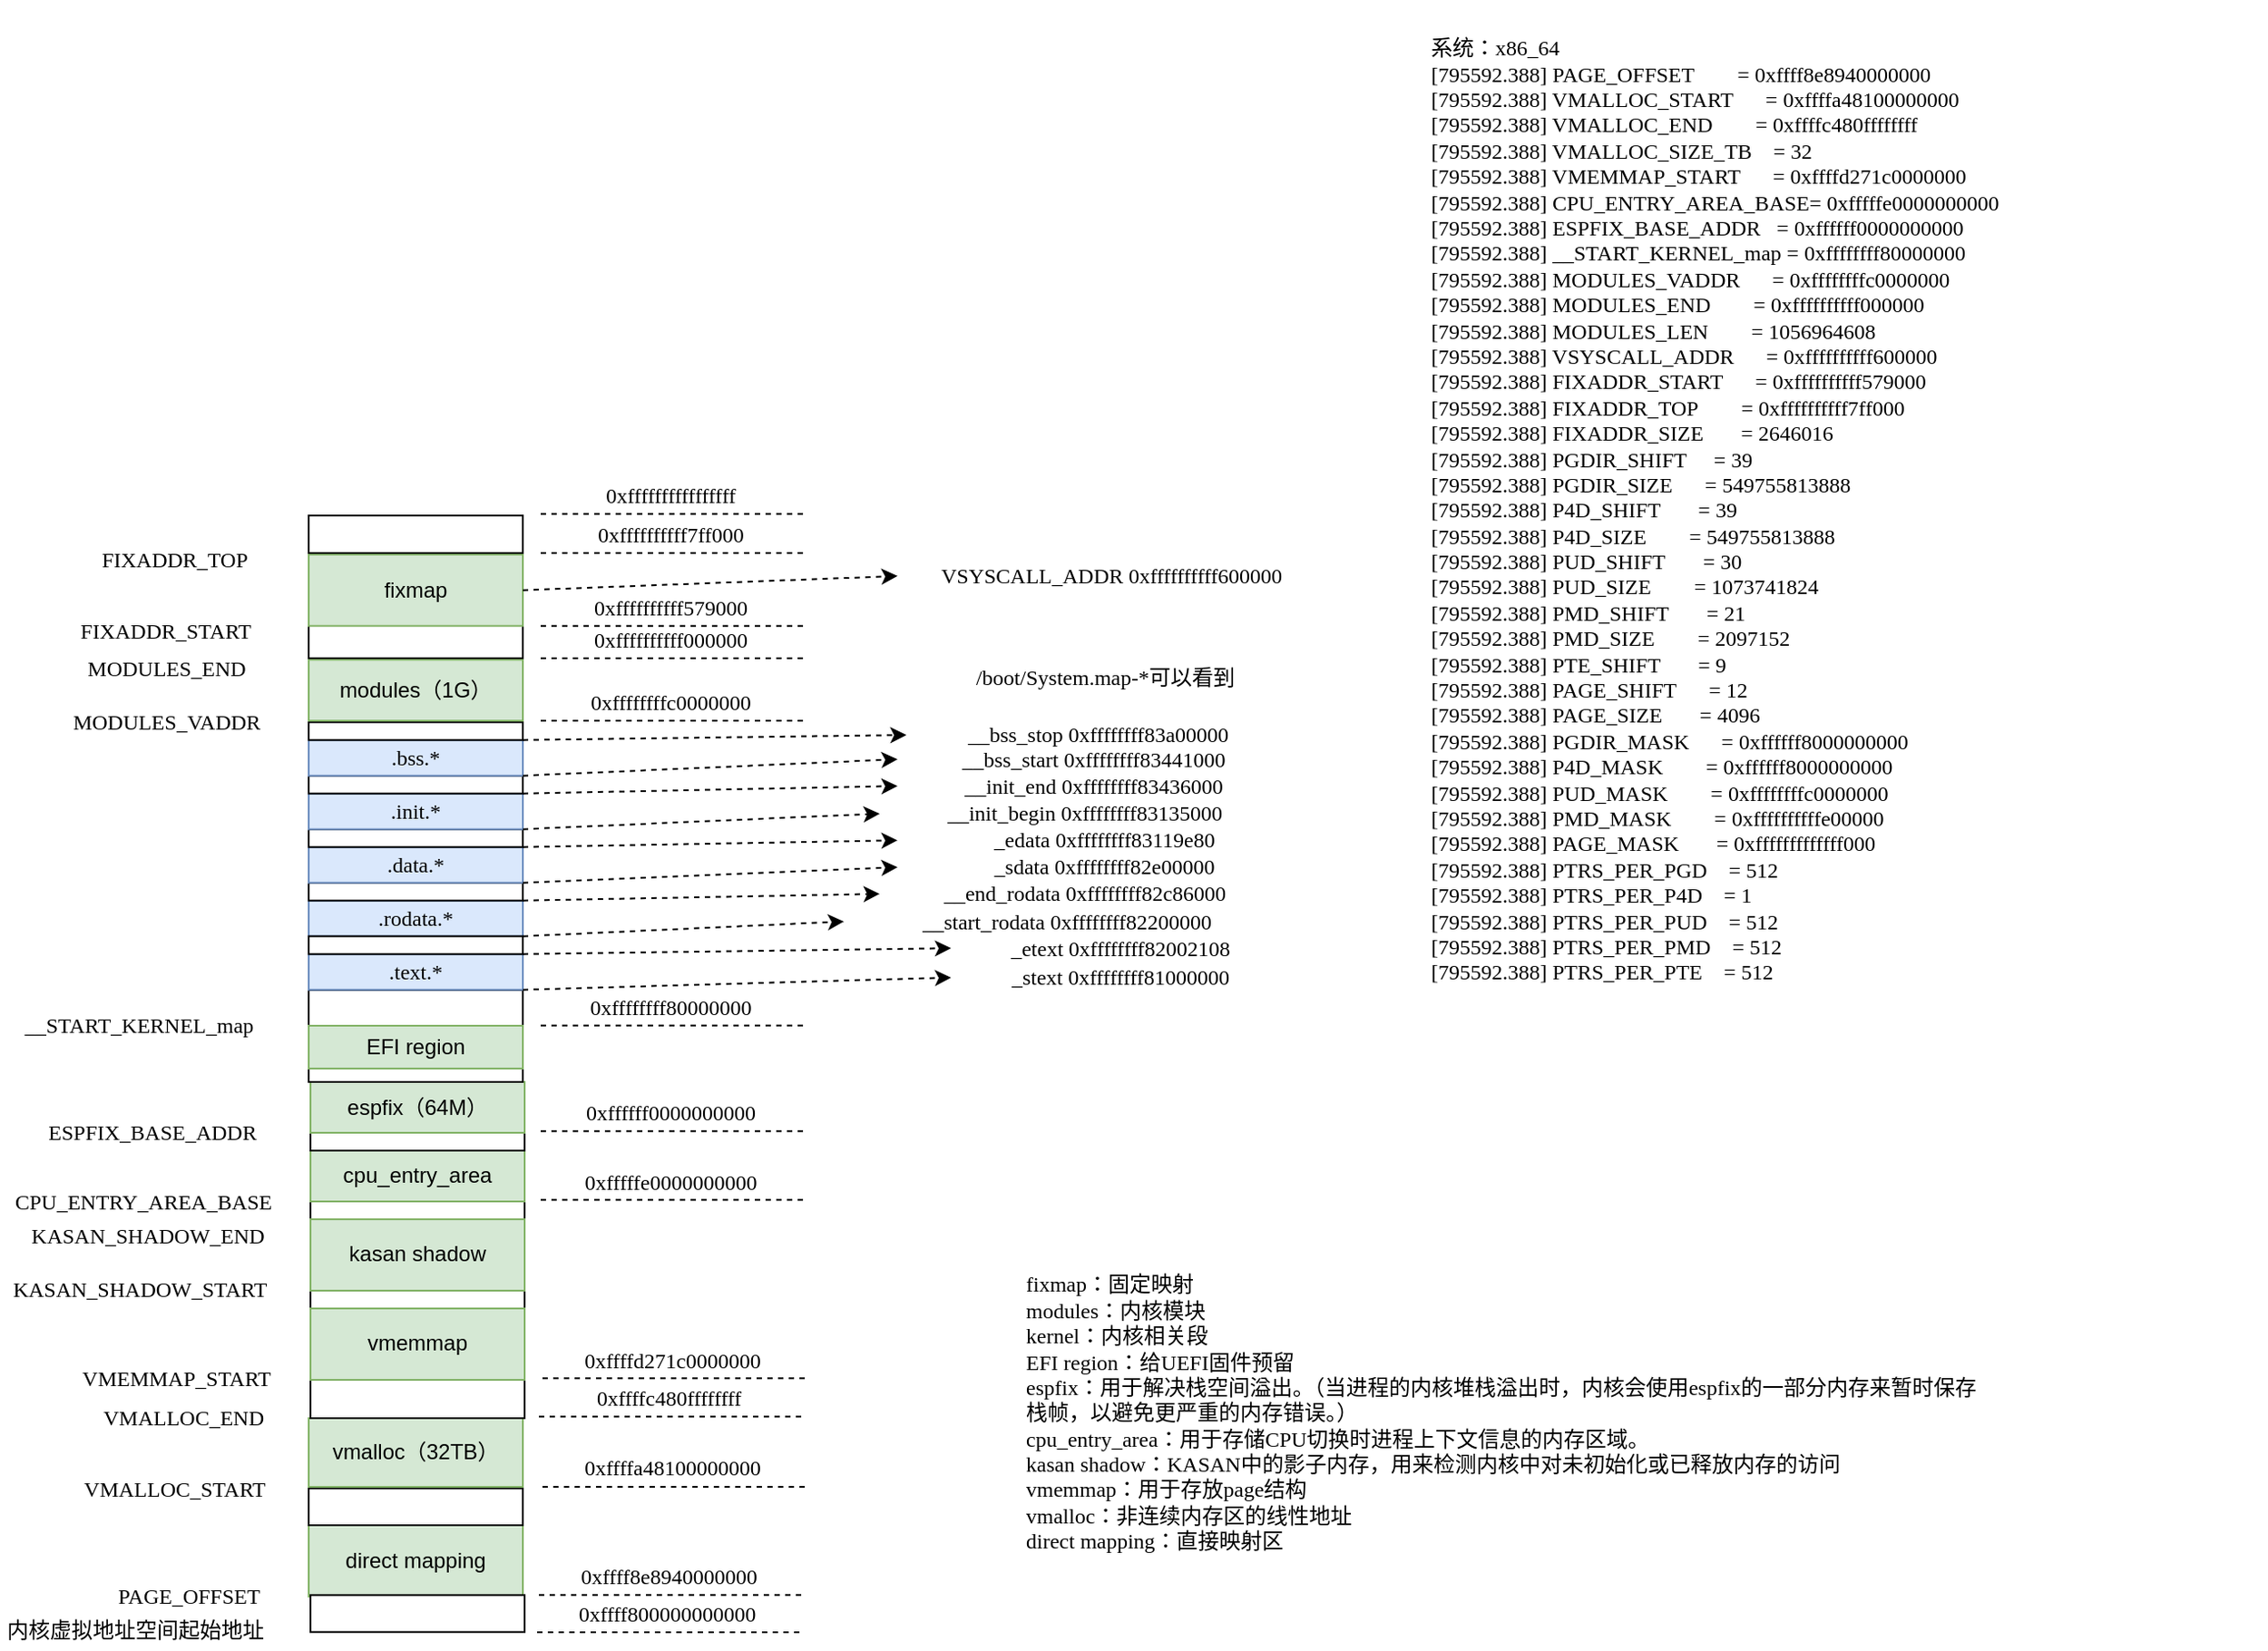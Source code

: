 <mxfile version="20.8.23" type="github">
  <diagram name="第 1 页" id="9pmo1v1dX5s4VO7Nb7Sy">
    <mxGraphModel dx="875" dy="1626" grid="1" gridSize="10" guides="1" tooltips="1" connect="1" arrows="1" fold="1" page="1" pageScale="1" pageWidth="827" pageHeight="1169" math="0" shadow="0">
      <root>
        <mxCell id="0" />
        <mxCell id="1" parent="0" />
        <mxCell id="Ivxdmaws9GKIMjuXmD1E-1" value="direct mapping" style="rounded=0;whiteSpace=wrap;html=1;fillColor=#d5e8d4;strokeColor=#82b366;" vertex="1" parent="1">
          <mxGeometry x="200" y="280" width="120" height="40" as="geometry" />
        </mxCell>
        <mxCell id="Ivxdmaws9GKIMjuXmD1E-2" value="" style="endArrow=none;dashed=1;html=1;rounded=0;" edge="1" parent="1">
          <mxGeometry width="50" height="50" relative="1" as="geometry">
            <mxPoint x="328" y="340" as="sourcePoint" />
            <mxPoint x="478" y="340" as="targetPoint" />
          </mxGeometry>
        </mxCell>
        <mxCell id="Ivxdmaws9GKIMjuXmD1E-3" value="0xffff800000000000" style="text;html=1;strokeColor=none;fillColor=none;align=center;verticalAlign=middle;whiteSpace=wrap;rounded=0;fontFamily=Lucida Console;" vertex="1" parent="1">
          <mxGeometry x="328" y="320" width="146" height="20" as="geometry" />
        </mxCell>
        <mxCell id="Ivxdmaws9GKIMjuXmD1E-4" value="" style="rounded=0;whiteSpace=wrap;html=1;" vertex="1" parent="1">
          <mxGeometry x="200" y="259.32" width="120" height="20.68" as="geometry" />
        </mxCell>
        <mxCell id="Ivxdmaws9GKIMjuXmD1E-5" value="" style="endArrow=none;dashed=1;html=1;rounded=0;" edge="1" parent="1">
          <mxGeometry width="50" height="50" relative="1" as="geometry">
            <mxPoint x="329" y="319.17" as="sourcePoint" />
            <mxPoint x="479" y="319.17" as="targetPoint" />
          </mxGeometry>
        </mxCell>
        <mxCell id="Ivxdmaws9GKIMjuXmD1E-6" value="0xffff8e8940000000" style="text;html=1;strokeColor=none;fillColor=none;align=center;verticalAlign=middle;whiteSpace=wrap;rounded=0;fontFamily=Lucida Console;" vertex="1" parent="1">
          <mxGeometry x="329" y="299.17" width="146" height="20" as="geometry" />
        </mxCell>
        <mxCell id="Ivxdmaws9GKIMjuXmD1E-7" value="PAGE_OFFSET" style="text;html=1;strokeColor=none;fillColor=none;align=center;verticalAlign=middle;whiteSpace=wrap;rounded=0;fontFamily=Lucida Console;" vertex="1" parent="1">
          <mxGeometry x="87.5" y="310" width="90" height="19.17" as="geometry" />
        </mxCell>
        <mxCell id="Ivxdmaws9GKIMjuXmD1E-8" value="内核虚拟地址空间起始地址" style="text;html=1;strokeColor=none;fillColor=none;align=center;verticalAlign=middle;whiteSpace=wrap;rounded=0;fontFamily=Lucida Console;" vertex="1" parent="1">
          <mxGeometry x="27.5" y="329.17" width="150" height="20" as="geometry" />
        </mxCell>
        <mxCell id="Ivxdmaws9GKIMjuXmD1E-9" value="vmalloc（32TB）" style="rounded=0;whiteSpace=wrap;html=1;fillColor=#d5e8d4;strokeColor=#82b366;" vertex="1" parent="1">
          <mxGeometry x="200" y="220" width="120" height="38.49" as="geometry" />
        </mxCell>
        <mxCell id="Ivxdmaws9GKIMjuXmD1E-10" value="" style="endArrow=none;dashed=1;html=1;rounded=0;" edge="1" parent="1">
          <mxGeometry width="50" height="50" relative="1" as="geometry">
            <mxPoint x="331" y="258.49" as="sourcePoint" />
            <mxPoint x="481" y="258.49" as="targetPoint" />
          </mxGeometry>
        </mxCell>
        <mxCell id="Ivxdmaws9GKIMjuXmD1E-11" value="0xffffa48100000000" style="text;html=1;strokeColor=none;fillColor=none;align=center;verticalAlign=middle;whiteSpace=wrap;rounded=0;fontFamily=Lucida Console;" vertex="1" parent="1">
          <mxGeometry x="331" y="238.49" width="146" height="20" as="geometry" />
        </mxCell>
        <mxCell id="Ivxdmaws9GKIMjuXmD1E-12" value="VMALLOC_START" style="text;html=1;strokeColor=none;fillColor=none;align=center;verticalAlign=middle;whiteSpace=wrap;rounded=0;fontFamily=Lucida Console;" vertex="1" parent="1">
          <mxGeometry x="80" y="250.83" width="90" height="19.17" as="geometry" />
        </mxCell>
        <mxCell id="Ivxdmaws9GKIMjuXmD1E-13" value="VMALLOC_END" style="text;html=1;strokeColor=none;fillColor=none;align=center;verticalAlign=middle;whiteSpace=wrap;rounded=0;fontFamily=Lucida Console;" vertex="1" parent="1">
          <mxGeometry x="90" y="210" width="80" height="19.17" as="geometry" />
        </mxCell>
        <mxCell id="Ivxdmaws9GKIMjuXmD1E-15" value="" style="endArrow=none;dashed=1;html=1;rounded=0;" edge="1" parent="1">
          <mxGeometry width="50" height="50" relative="1" as="geometry">
            <mxPoint x="329" y="219.17" as="sourcePoint" />
            <mxPoint x="479" y="219.17" as="targetPoint" />
          </mxGeometry>
        </mxCell>
        <mxCell id="Ivxdmaws9GKIMjuXmD1E-16" value="0xffffc480ffffffff" style="text;html=1;strokeColor=none;fillColor=none;align=center;verticalAlign=middle;whiteSpace=wrap;rounded=0;fontFamily=Lucida Console;" vertex="1" parent="1">
          <mxGeometry x="329" y="199.17" width="146" height="20" as="geometry" />
        </mxCell>
        <mxCell id="Ivxdmaws9GKIMjuXmD1E-21" value="" style="rounded=0;whiteSpace=wrap;html=1;" vertex="1" parent="1">
          <mxGeometry x="200" y="-20" width="120" height="20" as="geometry" />
        </mxCell>
        <mxCell id="Ivxdmaws9GKIMjuXmD1E-24" value="__START_KERNEL_map" style="text;html=1;strokeColor=none;fillColor=none;align=center;verticalAlign=middle;whiteSpace=wrap;rounded=0;fontFamily=Lucida Console;" vertex="1" parent="1">
          <mxGeometry x="40" y="-10" width="130" height="19.17" as="geometry" />
        </mxCell>
        <mxCell id="Ivxdmaws9GKIMjuXmD1E-77" value="" style="group" vertex="1" connectable="0" parent="1">
          <mxGeometry x="200" y="-266" width="640" height="420" as="geometry" />
        </mxCell>
        <mxCell id="Ivxdmaws9GKIMjuXmD1E-41" value="&lt;font face=&quot;Lucida Console&quot;&gt;.text.*&lt;/font&gt;" style="rounded=0;whiteSpace=wrap;html=1;fillColor=#dae8fc;strokeColor=#6c8ebf;" vertex="1" parent="Ivxdmaws9GKIMjuXmD1E-77">
          <mxGeometry y="225.83" width="120" height="20" as="geometry" />
        </mxCell>
        <mxCell id="Ivxdmaws9GKIMjuXmD1E-44" value=".rodata.*" style="rounded=0;whiteSpace=wrap;html=1;fontFamily=Lucida Console;fillColor=#dae8fc;strokeColor=#6c8ebf;" vertex="1" parent="Ivxdmaws9GKIMjuXmD1E-77">
          <mxGeometry y="195.83" width="120" height="20" as="geometry" />
        </mxCell>
        <mxCell id="Ivxdmaws9GKIMjuXmD1E-45" value="" style="rounded=0;whiteSpace=wrap;html=1;" vertex="1" parent="Ivxdmaws9GKIMjuXmD1E-77">
          <mxGeometry y="185.83" width="120" height="10" as="geometry" />
        </mxCell>
        <mxCell id="Ivxdmaws9GKIMjuXmD1E-46" value="&lt;font face=&quot;Lucida Console&quot;&gt;.data.*&lt;/font&gt;" style="rounded=0;whiteSpace=wrap;html=1;fillColor=#dae8fc;strokeColor=#6c8ebf;" vertex="1" parent="Ivxdmaws9GKIMjuXmD1E-77">
          <mxGeometry y="165.83" width="120" height="20" as="geometry" />
        </mxCell>
        <mxCell id="Ivxdmaws9GKIMjuXmD1E-58" value="" style="rounded=0;whiteSpace=wrap;html=1;" vertex="1" parent="Ivxdmaws9GKIMjuXmD1E-77">
          <mxGeometry y="215.83" width="120" height="10" as="geometry" />
        </mxCell>
        <mxCell id="Ivxdmaws9GKIMjuXmD1E-60" value="" style="rounded=0;whiteSpace=wrap;html=1;" vertex="1" parent="Ivxdmaws9GKIMjuXmD1E-77">
          <mxGeometry y="155.83" width="120" height="10" as="geometry" />
        </mxCell>
        <mxCell id="Ivxdmaws9GKIMjuXmD1E-61" value="&lt;font face=&quot;Lucida Console&quot;&gt;.init.*&lt;/font&gt;" style="rounded=0;whiteSpace=wrap;html=1;fillColor=#dae8fc;strokeColor=#6c8ebf;" vertex="1" parent="Ivxdmaws9GKIMjuXmD1E-77">
          <mxGeometry y="135.83" width="120" height="20" as="geometry" />
        </mxCell>
        <mxCell id="Ivxdmaws9GKIMjuXmD1E-62" value="" style="rounded=0;whiteSpace=wrap;html=1;" vertex="1" parent="Ivxdmaws9GKIMjuXmD1E-77">
          <mxGeometry y="125.83" width="120" height="10" as="geometry" />
        </mxCell>
        <mxCell id="Ivxdmaws9GKIMjuXmD1E-63" value="&lt;font face=&quot;Lucida Console&quot;&gt;.bss.*&lt;/font&gt;" style="rounded=0;whiteSpace=wrap;html=1;fillColor=#dae8fc;strokeColor=#6c8ebf;" vertex="1" parent="Ivxdmaws9GKIMjuXmD1E-77">
          <mxGeometry y="105.83" width="120" height="20" as="geometry" />
        </mxCell>
        <mxCell id="Ivxdmaws9GKIMjuXmD1E-64" value="" style="rounded=0;whiteSpace=wrap;html=1;" vertex="1" parent="Ivxdmaws9GKIMjuXmD1E-77">
          <mxGeometry y="95.83" width="120" height="10" as="geometry" />
        </mxCell>
        <mxCell id="Ivxdmaws9GKIMjuXmD1E-79" value="/boot/System.map-*可以看到" style="text;html=1;strokeColor=none;fillColor=none;align=center;verticalAlign=middle;whiteSpace=wrap;rounded=0;fontFamily=Lucida Console;" vertex="1" parent="Ivxdmaws9GKIMjuXmD1E-77">
          <mxGeometry x="340" y="56" width="213" height="30" as="geometry" />
        </mxCell>
        <mxCell id="Ivxdmaws9GKIMjuXmD1E-80" value="modules（1G）" style="rounded=0;whiteSpace=wrap;html=1;fillColor=#d5e8d4;strokeColor=#82b366;" vertex="1" parent="Ivxdmaws9GKIMjuXmD1E-77">
          <mxGeometry y="60.81" width="120" height="34.19" as="geometry" />
        </mxCell>
        <mxCell id="Ivxdmaws9GKIMjuXmD1E-81" value="" style="endArrow=none;dashed=1;html=1;rounded=0;" edge="1" parent="Ivxdmaws9GKIMjuXmD1E-77">
          <mxGeometry width="50" height="50" relative="1" as="geometry">
            <mxPoint x="130" y="59.98" as="sourcePoint" />
            <mxPoint x="280" y="59.98" as="targetPoint" />
          </mxGeometry>
        </mxCell>
        <mxCell id="Ivxdmaws9GKIMjuXmD1E-82" value="0xffffffffff000000" style="text;html=1;strokeColor=none;fillColor=none;align=center;verticalAlign=middle;whiteSpace=wrap;rounded=0;fontFamily=Lucida Console;" vertex="1" parent="Ivxdmaws9GKIMjuXmD1E-77">
          <mxGeometry x="130" y="39.98" width="146" height="20" as="geometry" />
        </mxCell>
        <mxCell id="Ivxdmaws9GKIMjuXmD1E-83" value="" style="endArrow=none;dashed=1;html=1;rounded=0;" edge="1" parent="Ivxdmaws9GKIMjuXmD1E-77">
          <mxGeometry width="50" height="50" relative="1" as="geometry">
            <mxPoint x="130" y="95.0" as="sourcePoint" />
            <mxPoint x="280" y="95.0" as="targetPoint" />
          </mxGeometry>
        </mxCell>
        <mxCell id="Ivxdmaws9GKIMjuXmD1E-84" value="0xffffffffc0000000" style="text;html=1;strokeColor=none;fillColor=none;align=center;verticalAlign=middle;whiteSpace=wrap;rounded=0;fontFamily=Lucida Console;" vertex="1" parent="Ivxdmaws9GKIMjuXmD1E-77">
          <mxGeometry x="130" y="75.0" width="146" height="20" as="geometry" />
        </mxCell>
        <mxCell id="Ivxdmaws9GKIMjuXmD1E-87" value="" style="rounded=0;whiteSpace=wrap;html=1;" vertex="1" parent="Ivxdmaws9GKIMjuXmD1E-77">
          <mxGeometry y="40" width="120" height="19.98" as="geometry" />
        </mxCell>
        <mxCell id="Ivxdmaws9GKIMjuXmD1E-25" value="fixmap" style="rounded=0;whiteSpace=wrap;html=1;fillColor=#d5e8d4;strokeColor=#82b366;" vertex="1" parent="Ivxdmaws9GKIMjuXmD1E-77">
          <mxGeometry y="1.85" width="120" height="40" as="geometry" />
        </mxCell>
        <mxCell id="Ivxdmaws9GKIMjuXmD1E-26" value="" style="endArrow=none;dashed=1;html=1;rounded=0;" edge="1" parent="Ivxdmaws9GKIMjuXmD1E-77">
          <mxGeometry width="50" height="50" relative="1" as="geometry">
            <mxPoint x="130" y="41.85" as="sourcePoint" />
            <mxPoint x="280" y="41.85" as="targetPoint" />
          </mxGeometry>
        </mxCell>
        <mxCell id="Ivxdmaws9GKIMjuXmD1E-27" value="0xffffffffff579000" style="text;html=1;strokeColor=none;fillColor=none;align=center;verticalAlign=middle;whiteSpace=wrap;rounded=0;fontFamily=Lucida Console;" vertex="1" parent="Ivxdmaws9GKIMjuXmD1E-77">
          <mxGeometry x="130" y="21.85" width="146" height="20" as="geometry" />
        </mxCell>
        <mxCell id="Ivxdmaws9GKIMjuXmD1E-28" value="FIXADDR_START" style="text;html=1;strokeColor=none;fillColor=none;align=center;verticalAlign=middle;whiteSpace=wrap;rounded=0;fontFamily=Lucida Console;" vertex="1" parent="Ivxdmaws9GKIMjuXmD1E-77">
          <mxGeometry x="-130" y="36.83" width="100" height="15.85" as="geometry" />
        </mxCell>
        <mxCell id="Ivxdmaws9GKIMjuXmD1E-31" value="" style="rounded=0;whiteSpace=wrap;html=1;" vertex="1" parent="Ivxdmaws9GKIMjuXmD1E-77">
          <mxGeometry y="-20" width="120" height="21.02" as="geometry" />
        </mxCell>
        <mxCell id="Ivxdmaws9GKIMjuXmD1E-38" value="" style="endArrow=none;dashed=1;html=1;rounded=0;" edge="1" parent="Ivxdmaws9GKIMjuXmD1E-77">
          <mxGeometry width="50" height="50" relative="1" as="geometry">
            <mxPoint x="130" y="1.02" as="sourcePoint" />
            <mxPoint x="280" y="1.02" as="targetPoint" />
          </mxGeometry>
        </mxCell>
        <mxCell id="Ivxdmaws9GKIMjuXmD1E-39" value="0xffffffffff7ff000" style="text;html=1;strokeColor=none;fillColor=none;align=center;verticalAlign=middle;whiteSpace=wrap;rounded=0;fontFamily=Lucida Console;" vertex="1" parent="Ivxdmaws9GKIMjuXmD1E-77">
          <mxGeometry x="130" y="-18.98" width="146" height="20" as="geometry" />
        </mxCell>
        <mxCell id="Ivxdmaws9GKIMjuXmD1E-40" value="FIXADDR_TOP" style="text;html=1;strokeColor=none;fillColor=none;align=center;verticalAlign=middle;whiteSpace=wrap;rounded=0;fontFamily=Lucida Console;" vertex="1" parent="Ivxdmaws9GKIMjuXmD1E-77">
          <mxGeometry x="-120" y="-3.17" width="90" height="15.85" as="geometry" />
        </mxCell>
        <mxCell id="Ivxdmaws9GKIMjuXmD1E-89" value="VSYSCALL_ADDR&amp;nbsp;0xffffffffff600000" style="text;html=1;strokeColor=none;fillColor=none;align=center;verticalAlign=middle;whiteSpace=wrap;rounded=0;fontFamily=Lucida Console;" vertex="1" parent="Ivxdmaws9GKIMjuXmD1E-77">
          <mxGeometry x="330" y="6" width="240" height="15.85" as="geometry" />
        </mxCell>
        <mxCell id="Ivxdmaws9GKIMjuXmD1E-90" value="" style="endArrow=classic;html=1;rounded=0;fontFamily=Lucida Console;exitX=1;exitY=0.5;exitDx=0;exitDy=0;entryX=0;entryY=0.5;entryDx=0;entryDy=0;dashed=1;" edge="1" parent="Ivxdmaws9GKIMjuXmD1E-77" source="Ivxdmaws9GKIMjuXmD1E-25" target="Ivxdmaws9GKIMjuXmD1E-89">
          <mxGeometry width="50" height="50" relative="1" as="geometry">
            <mxPoint x="130" y="196" as="sourcePoint" />
            <mxPoint x="340" y="187" as="targetPoint" />
          </mxGeometry>
        </mxCell>
        <mxCell id="Ivxdmaws9GKIMjuXmD1E-94" value="" style="rounded=0;whiteSpace=wrap;html=1;" vertex="1" parent="Ivxdmaws9GKIMjuXmD1E-77">
          <mxGeometry x="1" y="364.49" width="120" height="10" as="geometry" />
        </mxCell>
        <mxCell id="Ivxdmaws9GKIMjuXmD1E-93" value="cpu_entry_area" style="rounded=0;whiteSpace=wrap;html=1;fillColor=#d5e8d4;strokeColor=#82b366;" vertex="1" parent="Ivxdmaws9GKIMjuXmD1E-77">
          <mxGeometry x="1" y="336" width="120" height="28.49" as="geometry" />
        </mxCell>
        <mxCell id="Ivxdmaws9GKIMjuXmD1E-95" value="" style="endArrow=none;dashed=1;html=1;rounded=0;" edge="1" parent="Ivxdmaws9GKIMjuXmD1E-77">
          <mxGeometry width="50" height="50" relative="1" as="geometry">
            <mxPoint x="130" y="363.66" as="sourcePoint" />
            <mxPoint x="280" y="363.66" as="targetPoint" />
          </mxGeometry>
        </mxCell>
        <mxCell id="Ivxdmaws9GKIMjuXmD1E-96" value="0xfffffe0000000000" style="text;html=1;strokeColor=none;fillColor=none;align=center;verticalAlign=middle;whiteSpace=wrap;rounded=0;fontFamily=Lucida Console;" vertex="1" parent="Ivxdmaws9GKIMjuXmD1E-77">
          <mxGeometry x="130" y="343.66" width="146" height="20" as="geometry" />
        </mxCell>
        <mxCell id="Ivxdmaws9GKIMjuXmD1E-98" value="" style="rounded=0;whiteSpace=wrap;html=1;" vertex="1" parent="Ivxdmaws9GKIMjuXmD1E-77">
          <mxGeometry x="1" y="326" width="120" height="10" as="geometry" />
        </mxCell>
        <mxCell id="Ivxdmaws9GKIMjuXmD1E-99" value="espfix（64M）" style="rounded=0;whiteSpace=wrap;html=1;fillColor=#d5e8d4;strokeColor=#82b366;" vertex="1" parent="Ivxdmaws9GKIMjuXmD1E-77">
          <mxGeometry x="1" y="297.51" width="120" height="28.49" as="geometry" />
        </mxCell>
        <mxCell id="Ivxdmaws9GKIMjuXmD1E-100" value="" style="endArrow=none;dashed=1;html=1;rounded=0;" edge="1" parent="Ivxdmaws9GKIMjuXmD1E-77">
          <mxGeometry width="50" height="50" relative="1" as="geometry">
            <mxPoint x="130" y="325.17" as="sourcePoint" />
            <mxPoint x="280" y="325.17" as="targetPoint" />
          </mxGeometry>
        </mxCell>
        <mxCell id="Ivxdmaws9GKIMjuXmD1E-101" value="0xffffff0000000000" style="text;html=1;strokeColor=none;fillColor=none;align=center;verticalAlign=middle;whiteSpace=wrap;rounded=0;fontFamily=Lucida Console;" vertex="1" parent="Ivxdmaws9GKIMjuXmD1E-77">
          <mxGeometry x="130" y="305.17" width="146" height="20" as="geometry" />
        </mxCell>
        <mxCell id="Ivxdmaws9GKIMjuXmD1E-102" value="ESPFIX_BASE_ADDR" style="text;html=1;strokeColor=none;fillColor=none;align=center;verticalAlign=middle;whiteSpace=wrap;rounded=0;fontFamily=Lucida Console;" vertex="1" parent="Ivxdmaws9GKIMjuXmD1E-77">
          <mxGeometry x="-150" y="316.83" width="125" height="19.17" as="geometry" />
        </mxCell>
        <mxCell id="Ivxdmaws9GKIMjuXmD1E-111" value="" style="rounded=0;whiteSpace=wrap;html=1;" vertex="1" parent="Ivxdmaws9GKIMjuXmD1E-77">
          <mxGeometry y="290" width="120" height="7.51" as="geometry" />
        </mxCell>
        <mxCell id="Ivxdmaws9GKIMjuXmD1E-22" value="" style="endArrow=none;dashed=1;html=1;rounded=0;" edge="1" parent="Ivxdmaws9GKIMjuXmD1E-77">
          <mxGeometry width="50" height="50" relative="1" as="geometry">
            <mxPoint x="130" y="265.83" as="sourcePoint" />
            <mxPoint x="280" y="265.83" as="targetPoint" />
          </mxGeometry>
        </mxCell>
        <mxCell id="Ivxdmaws9GKIMjuXmD1E-23" value="0xffffffff80000000" style="text;html=1;strokeColor=none;fillColor=none;align=center;verticalAlign=middle;whiteSpace=wrap;rounded=0;fontFamily=Lucida Console;" vertex="1" parent="Ivxdmaws9GKIMjuXmD1E-77">
          <mxGeometry x="130" y="245.83" width="146" height="20" as="geometry" />
        </mxCell>
        <mxCell id="Ivxdmaws9GKIMjuXmD1E-112" value="EFI region" style="rounded=0;whiteSpace=wrap;html=1;fillColor=#d5e8d4;strokeColor=#82b366;" vertex="1" parent="Ivxdmaws9GKIMjuXmD1E-77">
          <mxGeometry y="266" width="120" height="24" as="geometry" />
        </mxCell>
        <mxCell id="Ivxdmaws9GKIMjuXmD1E-75" value="" style="endArrow=classic;html=1;rounded=0;fontFamily=Lucida Console;exitX=1;exitY=1;exitDx=0;exitDy=0;entryX=0;entryY=0.5;entryDx=0;entryDy=0;dashed=1;" edge="1" parent="1" source="Ivxdmaws9GKIMjuXmD1E-41" target="Ivxdmaws9GKIMjuXmD1E-48">
          <mxGeometry width="50" height="50" relative="1" as="geometry">
            <mxPoint x="330" y="-30" as="sourcePoint" />
            <mxPoint x="490" y="14" as="targetPoint" />
          </mxGeometry>
        </mxCell>
        <mxCell id="Ivxdmaws9GKIMjuXmD1E-74" value="" style="endArrow=classic;html=1;rounded=0;fontFamily=Lucida Console;exitX=1;exitY=0;exitDx=0;exitDy=0;entryX=0;entryY=0.5;entryDx=0;entryDy=0;dashed=1;" edge="1" parent="1" source="Ivxdmaws9GKIMjuXmD1E-41" target="Ivxdmaws9GKIMjuXmD1E-49">
          <mxGeometry width="50" height="50" relative="1" as="geometry">
            <mxPoint x="330" y="-40" as="sourcePoint" />
            <mxPoint x="430" y="-18" as="targetPoint" />
          </mxGeometry>
        </mxCell>
        <mxCell id="Ivxdmaws9GKIMjuXmD1E-73" value="" style="endArrow=classic;html=1;rounded=0;fontFamily=Lucida Console;exitX=1;exitY=1;exitDx=0;exitDy=0;entryX=0;entryY=0.5;entryDx=0;entryDy=0;dashed=1;" edge="1" parent="1" source="Ivxdmaws9GKIMjuXmD1E-44" target="Ivxdmaws9GKIMjuXmD1E-50">
          <mxGeometry width="50" height="50" relative="1" as="geometry">
            <mxPoint x="330" y="-60" as="sourcePoint" />
            <mxPoint x="450" y="-51" as="targetPoint" />
          </mxGeometry>
        </mxCell>
        <mxCell id="Ivxdmaws9GKIMjuXmD1E-72" value="" style="endArrow=classic;html=1;rounded=0;fontFamily=Lucida Console;exitX=1;exitY=0;exitDx=0;exitDy=0;entryX=0;entryY=0.5;entryDx=0;entryDy=0;dashed=1;" edge="1" parent="1" source="Ivxdmaws9GKIMjuXmD1E-44" target="Ivxdmaws9GKIMjuXmD1E-51">
          <mxGeometry width="50" height="50" relative="1" as="geometry">
            <mxPoint x="330" y="-70" as="sourcePoint" />
            <mxPoint x="460" y="-83" as="targetPoint" />
          </mxGeometry>
        </mxCell>
        <mxCell id="Ivxdmaws9GKIMjuXmD1E-71" value="" style="endArrow=classic;html=1;rounded=0;fontFamily=Lucida Console;exitX=1;exitY=1;exitDx=0;exitDy=0;entryX=0;entryY=0.5;entryDx=0;entryDy=0;dashed=1;" edge="1" parent="1" source="Ivxdmaws9GKIMjuXmD1E-46" target="Ivxdmaws9GKIMjuXmD1E-52">
          <mxGeometry width="50" height="50" relative="1" as="geometry">
            <mxPoint x="330" y="-90" as="sourcePoint" />
            <mxPoint x="490" y="-115" as="targetPoint" />
          </mxGeometry>
        </mxCell>
        <mxCell id="Ivxdmaws9GKIMjuXmD1E-70" value="" style="endArrow=classic;html=1;rounded=0;fontFamily=Lucida Console;exitX=1;exitY=0;exitDx=0;exitDy=0;entryX=0;entryY=0.5;entryDx=0;entryDy=0;dashed=1;" edge="1" parent="1" source="Ivxdmaws9GKIMjuXmD1E-46" target="Ivxdmaws9GKIMjuXmD1E-53">
          <mxGeometry width="50" height="50" relative="1" as="geometry">
            <mxPoint x="330" y="-100" as="sourcePoint" />
            <mxPoint x="450" y="-147" as="targetPoint" />
          </mxGeometry>
        </mxCell>
        <mxCell id="Ivxdmaws9GKIMjuXmD1E-69" value="" style="endArrow=classic;html=1;rounded=0;fontFamily=Lucida Console;exitX=1;exitY=1;exitDx=0;exitDy=0;entryX=0;entryY=0.5;entryDx=0;entryDy=0;dashed=1;" edge="1" parent="1" source="Ivxdmaws9GKIMjuXmD1E-61" target="Ivxdmaws9GKIMjuXmD1E-54">
          <mxGeometry width="50" height="50" relative="1" as="geometry">
            <mxPoint x="330" y="-120" as="sourcePoint" />
            <mxPoint x="460" y="-180" as="targetPoint" />
          </mxGeometry>
        </mxCell>
        <mxCell id="Ivxdmaws9GKIMjuXmD1E-68" value="" style="endArrow=classic;html=1;rounded=0;fontFamily=Lucida Console;exitX=1;exitY=0;exitDx=0;exitDy=0;entryX=0;entryY=0.5;entryDx=0;entryDy=0;dashed=1;" edge="1" parent="1" source="Ivxdmaws9GKIMjuXmD1E-61" target="Ivxdmaws9GKIMjuXmD1E-55">
          <mxGeometry width="50" height="50" relative="1" as="geometry">
            <mxPoint x="330" y="-130" as="sourcePoint" />
            <mxPoint x="460" y="-212" as="targetPoint" />
          </mxGeometry>
        </mxCell>
        <mxCell id="Ivxdmaws9GKIMjuXmD1E-67" value="" style="endArrow=classic;html=1;rounded=0;fontFamily=Lucida Console;exitX=1;exitY=1;exitDx=0;exitDy=0;entryX=0;entryY=0.5;entryDx=0;entryDy=0;dashed=1;" edge="1" parent="1" source="Ivxdmaws9GKIMjuXmD1E-63" target="Ivxdmaws9GKIMjuXmD1E-56">
          <mxGeometry width="50" height="50" relative="1" as="geometry">
            <mxPoint x="330" y="-150" as="sourcePoint" />
            <mxPoint x="465" y="-241" as="targetPoint" />
          </mxGeometry>
        </mxCell>
        <mxCell id="Ivxdmaws9GKIMjuXmD1E-65" value="" style="endArrow=classic;html=1;rounded=0;fontFamily=Lucida Console;exitX=1;exitY=0;exitDx=0;exitDy=0;entryX=0;entryY=0.5;entryDx=0;entryDy=0;dashed=1;" edge="1" parent="1" source="Ivxdmaws9GKIMjuXmD1E-63" target="Ivxdmaws9GKIMjuXmD1E-57">
          <mxGeometry width="50" height="50" relative="1" as="geometry">
            <mxPoint x="320" y="-156" as="sourcePoint" />
            <mxPoint x="370" y="-206" as="targetPoint" />
          </mxGeometry>
        </mxCell>
        <mxCell id="Ivxdmaws9GKIMjuXmD1E-78" value="" style="group" vertex="1" connectable="0" parent="1">
          <mxGeometry x="500" y="-170" width="250" height="150" as="geometry" />
        </mxCell>
        <mxCell id="Ivxdmaws9GKIMjuXmD1E-48" value="_stext 0xffffffff81000000" style="text;html=1;strokeColor=none;fillColor=none;align=center;verticalAlign=middle;whiteSpace=wrap;rounded=0;fontFamily=Lucida Console;" vertex="1" parent="Ivxdmaws9GKIMjuXmD1E-78">
          <mxGeometry x="60" y="135.938" width="190" height="14.062" as="geometry" />
        </mxCell>
        <mxCell id="Ivxdmaws9GKIMjuXmD1E-49" value="_etext 0xffffffff82002108" style="text;html=1;strokeColor=none;fillColor=none;align=center;verticalAlign=middle;whiteSpace=wrap;rounded=0;fontFamily=Lucida Console;" vertex="1" parent="Ivxdmaws9GKIMjuXmD1E-78">
          <mxGeometry x="60" y="119.531" width="190" height="14.062" as="geometry" />
        </mxCell>
        <mxCell id="Ivxdmaws9GKIMjuXmD1E-50" value="__start_rodata 0xffffffff82200000" style="text;html=1;strokeColor=none;fillColor=none;align=center;verticalAlign=middle;whiteSpace=wrap;rounded=0;fontFamily=Lucida Console;" vertex="1" parent="Ivxdmaws9GKIMjuXmD1E-78">
          <mxGeometry y="104.531" width="250" height="14.062" as="geometry" />
        </mxCell>
        <mxCell id="Ivxdmaws9GKIMjuXmD1E-51" value="__end_rodata 0xffffffff82c86000" style="text;html=1;strokeColor=none;fillColor=none;align=center;verticalAlign=middle;whiteSpace=wrap;rounded=0;fontFamily=Lucida Console;" vertex="1" parent="Ivxdmaws9GKIMjuXmD1E-78">
          <mxGeometry x="20" y="89.062" width="230" height="14.062" as="geometry" />
        </mxCell>
        <mxCell id="Ivxdmaws9GKIMjuXmD1E-52" value="&amp;nbsp; &amp;nbsp; _sdata 0xffffffff82e00000" style="text;html=1;strokeColor=none;fillColor=none;align=center;verticalAlign=middle;whiteSpace=wrap;rounded=0;fontFamily=Lucida Console;" vertex="1" parent="Ivxdmaws9GKIMjuXmD1E-78">
          <mxGeometry x="30" y="74.062" width="220" height="14.062" as="geometry" />
        </mxCell>
        <mxCell id="Ivxdmaws9GKIMjuXmD1E-53" value="&amp;nbsp; &amp;nbsp; _edata 0xffffffff83119e80" style="text;html=1;strokeColor=none;fillColor=none;align=center;verticalAlign=middle;whiteSpace=wrap;rounded=0;fontFamily=Lucida Console;" vertex="1" parent="Ivxdmaws9GKIMjuXmD1E-78">
          <mxGeometry x="30" y="59.062" width="220" height="14.062" as="geometry" />
        </mxCell>
        <mxCell id="Ivxdmaws9GKIMjuXmD1E-54" value="__init_begin 0xffffffff83135000" style="text;html=1;strokeColor=none;fillColor=none;align=center;verticalAlign=middle;whiteSpace=wrap;rounded=0;fontFamily=Lucida Console;" vertex="1" parent="Ivxdmaws9GKIMjuXmD1E-78">
          <mxGeometry x="20" y="44.062" width="230" height="14.062" as="geometry" />
        </mxCell>
        <mxCell id="Ivxdmaws9GKIMjuXmD1E-55" value="__init_end 0xffffffff83436000" style="text;html=1;strokeColor=none;fillColor=none;align=center;verticalAlign=middle;whiteSpace=wrap;rounded=0;fontFamily=Lucida Console;" vertex="1" parent="Ivxdmaws9GKIMjuXmD1E-78">
          <mxGeometry x="30" y="28.594" width="220" height="14.062" as="geometry" />
        </mxCell>
        <mxCell id="Ivxdmaws9GKIMjuXmD1E-56" value="__bss_start 0xffffffff83441000" style="text;html=1;strokeColor=none;fillColor=none;align=center;verticalAlign=middle;whiteSpace=wrap;rounded=0;fontFamily=Lucida Console;" vertex="1" parent="Ivxdmaws9GKIMjuXmD1E-78">
          <mxGeometry x="30" y="13.594" width="220" height="14.062" as="geometry" />
        </mxCell>
        <mxCell id="Ivxdmaws9GKIMjuXmD1E-57" value="__bss_stop 0xffffffff83a00000" style="text;html=1;strokeColor=none;fillColor=none;align=center;verticalAlign=middle;whiteSpace=wrap;rounded=0;fontFamily=Lucida Console;" vertex="1" parent="Ivxdmaws9GKIMjuXmD1E-78">
          <mxGeometry x="35" width="215" height="14.062" as="geometry" />
        </mxCell>
        <mxCell id="Ivxdmaws9GKIMjuXmD1E-85" value="MODULES_VADDR" style="text;html=1;strokeColor=none;fillColor=none;align=center;verticalAlign=middle;whiteSpace=wrap;rounded=0;fontFamily=Lucida Console;" vertex="1" parent="1">
          <mxGeometry x="62.5" y="-180" width="115" height="19.17" as="geometry" />
        </mxCell>
        <mxCell id="Ivxdmaws9GKIMjuXmD1E-86" value="MODULES_END" style="text;html=1;strokeColor=none;fillColor=none;align=center;verticalAlign=middle;whiteSpace=wrap;rounded=0;fontFamily=Lucida Console;" vertex="1" parent="1">
          <mxGeometry x="62.5" y="-210" width="115" height="19.17" as="geometry" />
        </mxCell>
        <mxCell id="Ivxdmaws9GKIMjuXmD1E-32" value="" style="endArrow=none;dashed=1;html=1;rounded=0;" edge="1" parent="1">
          <mxGeometry width="50" height="50" relative="1" as="geometry">
            <mxPoint x="330" y="-286.83" as="sourcePoint" />
            <mxPoint x="480" y="-286.83" as="targetPoint" />
          </mxGeometry>
        </mxCell>
        <mxCell id="Ivxdmaws9GKIMjuXmD1E-33" value="0xffffffffffffffff" style="text;html=1;strokeColor=none;fillColor=none;align=center;verticalAlign=middle;whiteSpace=wrap;rounded=0;fontFamily=Lucida Console;" vertex="1" parent="1">
          <mxGeometry x="330" y="-306.83" width="146" height="20" as="geometry" />
        </mxCell>
        <mxCell id="Ivxdmaws9GKIMjuXmD1E-91" value="" style="rounded=0;whiteSpace=wrap;html=1;" vertex="1" parent="1">
          <mxGeometry x="201" y="148.49" width="120" height="10" as="geometry" />
        </mxCell>
        <mxCell id="Ivxdmaws9GKIMjuXmD1E-20" value="KASAN_SHADOW_START" style="text;html=1;strokeColor=none;fillColor=none;align=center;verticalAlign=middle;whiteSpace=wrap;rounded=0;fontFamily=Lucida Console;" vertex="1" parent="1">
          <mxGeometry x="40" y="138.49" width="131" height="19.17" as="geometry" />
        </mxCell>
        <mxCell id="Ivxdmaws9GKIMjuXmD1E-14" value="kasan shadow" style="rounded=0;whiteSpace=wrap;html=1;fillColor=#d5e8d4;strokeColor=#82b366;" vertex="1" parent="1">
          <mxGeometry x="201" y="108.49" width="120" height="40" as="geometry" />
        </mxCell>
        <mxCell id="Ivxdmaws9GKIMjuXmD1E-97" value="CPU_ENTRY_AREA_BASE" style="text;html=1;strokeColor=none;fillColor=none;align=center;verticalAlign=middle;whiteSpace=wrap;rounded=0;fontFamily=Lucida Console;" vertex="1" parent="1">
          <mxGeometry x="40" y="89.32" width="135" height="19.17" as="geometry" />
        </mxCell>
        <mxCell id="Ivxdmaws9GKIMjuXmD1E-103" value="" style="rounded=0;whiteSpace=wrap;html=1;" vertex="1" parent="1">
          <mxGeometry x="201" y="198.49" width="120" height="21.51" as="geometry" />
        </mxCell>
        <mxCell id="Ivxdmaws9GKIMjuXmD1E-104" value="VMEMMAP_START" style="text;html=1;strokeColor=none;fillColor=none;align=center;verticalAlign=middle;whiteSpace=wrap;rounded=0;fontFamily=Lucida Console;" vertex="1" parent="1">
          <mxGeometry x="81" y="188.49" width="90" height="19.17" as="geometry" />
        </mxCell>
        <mxCell id="Ivxdmaws9GKIMjuXmD1E-105" value="vmemmap" style="rounded=0;whiteSpace=wrap;html=1;fillColor=#d5e8d4;strokeColor=#82b366;" vertex="1" parent="1">
          <mxGeometry x="201" y="158.49" width="120" height="40" as="geometry" />
        </mxCell>
        <mxCell id="Ivxdmaws9GKIMjuXmD1E-106" value="" style="endArrow=none;dashed=1;html=1;rounded=0;" edge="1" parent="1">
          <mxGeometry width="50" height="50" relative="1" as="geometry">
            <mxPoint x="331" y="197.66" as="sourcePoint" />
            <mxPoint x="481" y="197.66" as="targetPoint" />
          </mxGeometry>
        </mxCell>
        <mxCell id="Ivxdmaws9GKIMjuXmD1E-107" value="0xffffd271c0000000" style="text;html=1;strokeColor=none;fillColor=none;align=center;verticalAlign=middle;whiteSpace=wrap;rounded=0;fontFamily=Lucida Console;" vertex="1" parent="1">
          <mxGeometry x="331" y="177.66" width="146" height="20" as="geometry" />
        </mxCell>
        <mxCell id="Ivxdmaws9GKIMjuXmD1E-108" value="KASAN_SHADOW_END" style="text;html=1;strokeColor=none;fillColor=none;align=center;verticalAlign=middle;whiteSpace=wrap;rounded=0;fontFamily=Lucida Console;" vertex="1" parent="1">
          <mxGeometry x="50" y="108.49" width="120" height="19.17" as="geometry" />
        </mxCell>
        <mxCell id="Ivxdmaws9GKIMjuXmD1E-109" value="" style="rounded=0;whiteSpace=wrap;html=1;" vertex="1" parent="1">
          <mxGeometry x="201" y="319.17" width="120" height="20.68" as="geometry" />
        </mxCell>
        <mxCell id="Ivxdmaws9GKIMjuXmD1E-110" value="&lt;div&gt;系统：x86_64&lt;/div&gt;&lt;div&gt;[795592.388] PAGE_OFFSET&amp;nbsp; &amp;nbsp; &amp;nbsp; &amp;nbsp; = 0xffff8e8940000000&lt;/div&gt;&lt;div&gt;[795592.388] VMALLOC_START&amp;nbsp; &amp;nbsp; &amp;nbsp; = 0xffffa48100000000&lt;/div&gt;&lt;div&gt;[795592.388] VMALLOC_END&amp;nbsp; &amp;nbsp; &amp;nbsp; &amp;nbsp; = 0xffffc480ffffffff&lt;/div&gt;&lt;div&gt;[795592.388] VMALLOC_SIZE_TB&amp;nbsp; &amp;nbsp; = 32&lt;/div&gt;&lt;div&gt;[795592.388] VMEMMAP_START&amp;nbsp; &amp;nbsp; &amp;nbsp; = 0xffffd271c0000000&lt;/div&gt;&lt;div&gt;[795592.388] CPU_ENTRY_AREA_BASE= 0xfffffe0000000000&lt;/div&gt;&lt;div&gt;[795592.388] ESPFIX_BASE_ADDR&amp;nbsp; &amp;nbsp;= 0xffffff0000000000&lt;/div&gt;&lt;div&gt;[795592.388] __START_KERNEL_map = 0xffffffff80000000&lt;/div&gt;&lt;div&gt;[795592.388] MODULES_VADDR&amp;nbsp; &amp;nbsp; &amp;nbsp; = 0xffffffffc0000000&lt;/div&gt;&lt;div&gt;[795592.388] MODULES_END&amp;nbsp; &amp;nbsp; &amp;nbsp; &amp;nbsp; = 0xffffffffff000000&lt;/div&gt;&lt;div&gt;[795592.388] MODULES_LEN&amp;nbsp; &amp;nbsp; &amp;nbsp; &amp;nbsp; = 1056964608&lt;/div&gt;&lt;div&gt;[795592.388] VSYSCALL_ADDR&amp;nbsp; &amp;nbsp; &amp;nbsp; = 0xffffffffff600000&lt;/div&gt;&lt;div&gt;[795592.388] FIXADDR_START&amp;nbsp; &amp;nbsp; &amp;nbsp; = 0xffffffffff579000&lt;/div&gt;&lt;div&gt;[795592.388] FIXADDR_TOP&amp;nbsp; &amp;nbsp; &amp;nbsp; &amp;nbsp; = 0xffffffffff7ff000&lt;/div&gt;&lt;div&gt;[795592.388] FIXADDR_SIZE&amp;nbsp; &amp;nbsp; &amp;nbsp; &amp;nbsp;= 2646016&lt;/div&gt;&lt;div&gt;[795592.388] PGDIR_SHIFT&amp;nbsp; &amp;nbsp; &amp;nbsp;= 39&amp;nbsp; &amp;nbsp;&lt;/div&gt;&lt;div&gt;[795592.388] PGDIR_SIZE&amp;nbsp; &amp;nbsp; &amp;nbsp; = 549755813888&amp;nbsp;&amp;nbsp;&lt;/div&gt;&lt;div&gt;[795592.388] P4D_SHIFT&amp;nbsp; &amp;nbsp; &amp;nbsp; &amp;nbsp;= 39&amp;nbsp; &amp;nbsp;&lt;/div&gt;&lt;div&gt;[795592.388] P4D_SIZE&amp;nbsp; &amp;nbsp; &amp;nbsp; &amp;nbsp; = 549755813888&amp;nbsp;&amp;nbsp;&lt;/div&gt;&lt;div&gt;[795592.388] PUD_SHIFT&amp;nbsp; &amp;nbsp; &amp;nbsp; &amp;nbsp;= 30&amp;nbsp; &amp;nbsp;&lt;/div&gt;&lt;div&gt;[795592.388] PUD_SIZE&amp;nbsp; &amp;nbsp; &amp;nbsp; &amp;nbsp; = 1073741824&amp;nbsp;&amp;nbsp;&lt;/div&gt;&lt;div&gt;[795592.388] PMD_SHIFT&amp;nbsp; &amp;nbsp; &amp;nbsp; &amp;nbsp;= 21&amp;nbsp; &amp;nbsp;&lt;/div&gt;&lt;div&gt;[795592.388] PMD_SIZE&amp;nbsp; &amp;nbsp; &amp;nbsp; &amp;nbsp; = 2097152&amp;nbsp;&amp;nbsp;&lt;/div&gt;&lt;div&gt;[795592.388] PTE_SHIFT&amp;nbsp; &amp;nbsp; &amp;nbsp; &amp;nbsp;= 9&amp;nbsp; &amp;nbsp;&lt;/div&gt;&lt;div&gt;[795592.388] PAGE_SHIFT&amp;nbsp; &amp;nbsp; &amp;nbsp; = 12&amp;nbsp; &amp;nbsp;&lt;/div&gt;&lt;div&gt;[795592.388] PAGE_SIZE&amp;nbsp; &amp;nbsp; &amp;nbsp; &amp;nbsp;= 4096&amp;nbsp;&amp;nbsp;&lt;/div&gt;&lt;div&gt;[795592.388] PGDIR_MASK&amp;nbsp; &amp;nbsp; &amp;nbsp; = 0xffffff8000000000&lt;/div&gt;&lt;div&gt;[795592.388] P4D_MASK&amp;nbsp; &amp;nbsp; &amp;nbsp; &amp;nbsp; = 0xffffff8000000000&lt;/div&gt;&lt;div&gt;[795592.388] PUD_MASK&amp;nbsp; &amp;nbsp; &amp;nbsp; &amp;nbsp; = 0xffffffffc0000000&lt;/div&gt;&lt;div&gt;[795592.388] PMD_MASK&amp;nbsp; &amp;nbsp; &amp;nbsp; &amp;nbsp; = 0xffffffffffe00000&lt;/div&gt;&lt;div&gt;[795592.388] PAGE_MASK&amp;nbsp; &amp;nbsp; &amp;nbsp; &amp;nbsp;= 0xfffffffffffff000&lt;/div&gt;&lt;div&gt;[795592.388] PTRS_PER_PGD&amp;nbsp; &amp;nbsp; = 512&amp;nbsp; &amp;nbsp;&lt;/div&gt;&lt;div&gt;[795592.388] PTRS_PER_P4D&amp;nbsp; &amp;nbsp; = 1&amp;nbsp; &amp;nbsp;&lt;/div&gt;&lt;div&gt;[795592.388] PTRS_PER_PUD&amp;nbsp; &amp;nbsp; = 512&amp;nbsp; &amp;nbsp;&lt;/div&gt;&lt;div&gt;[795592.388] PTRS_PER_PMD&amp;nbsp; &amp;nbsp; = 512&amp;nbsp; &amp;nbsp;&lt;/div&gt;&lt;div style=&quot;&quot;&gt;[795592.388] PTRS_PER_PTE&amp;nbsp; &amp;nbsp; = 512&lt;/div&gt;" style="text;html=1;strokeColor=none;fillColor=none;align=left;verticalAlign=middle;whiteSpace=wrap;rounded=0;fontFamily=Lucida Console;" vertex="1" parent="1">
          <mxGeometry x="827" y="-574.15" width="470" height="570" as="geometry" />
        </mxCell>
        <mxCell id="Ivxdmaws9GKIMjuXmD1E-113" value="fixmap：固定映射&lt;br&gt;modules：内核模块&lt;br&gt;kernel：内核相关段&lt;br&gt;EFI region：给UEFI固件预留&lt;br&gt;espfix：用于解决栈空间溢出。（当进程的内核堆栈溢出时，内核会使用espfix的一部分内存来暂时保存栈帧，以避免更严重的内存错误。）&lt;br&gt;cpu_entry_area：用于存储CPU切换时进程上下文信息的内存区域。&lt;br&gt;kasan shadow：KASAN中的影子内存，用来检测内核中对未初始化或已释放内存的访问&lt;br&gt;vmemmap：用于存放page结构&lt;br&gt;vmalloc：非连续内存区的线性地址&lt;br&gt;direct mapping：直接映射区" style="text;html=1;strokeColor=none;fillColor=none;align=left;verticalAlign=middle;whiteSpace=wrap;rounded=0;fontFamily=Lucida Console;" vertex="1" parent="1">
          <mxGeometry x="600" y="134.49" width="540" height="165.51" as="geometry" />
        </mxCell>
      </root>
    </mxGraphModel>
  </diagram>
</mxfile>
